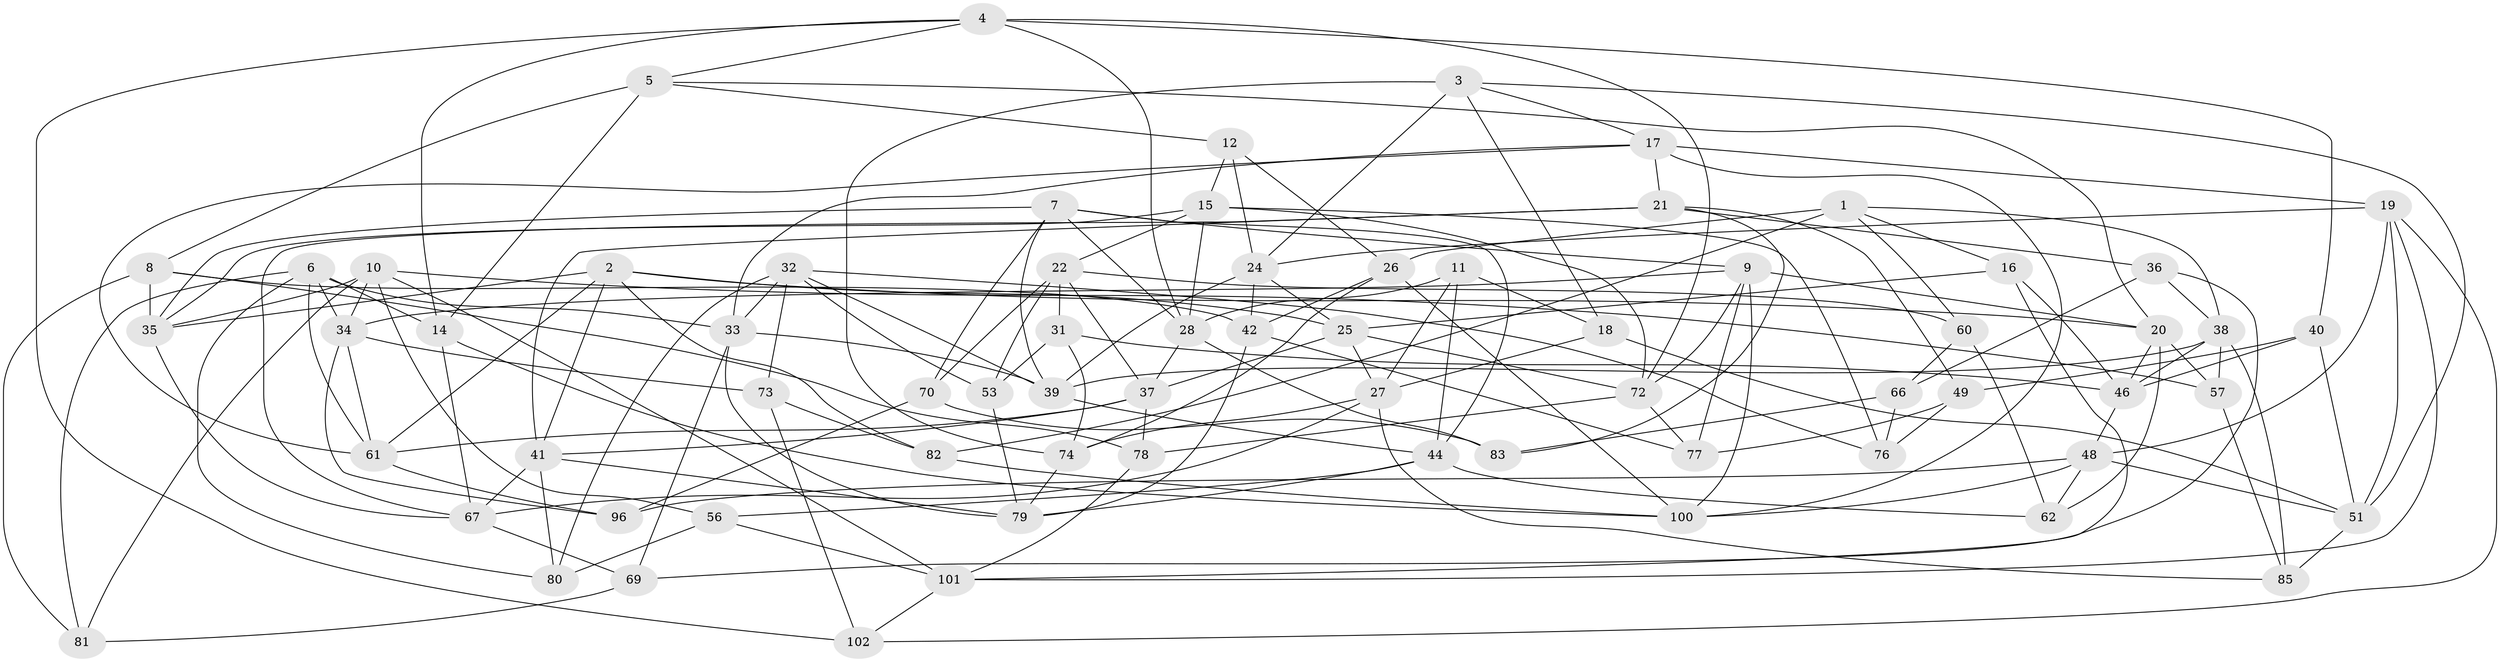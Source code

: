 // Generated by graph-tools (version 1.1) at 2025/24/03/03/25 07:24:25]
// undirected, 69 vertices, 176 edges
graph export_dot {
graph [start="1"]
  node [color=gray90,style=filled];
  1 [super="+52"];
  2 [super="+13"];
  3 [super="+110"];
  4 [super="+50"];
  5 [super="+29"];
  6 [super="+86"];
  7 [super="+64"];
  8 [super="+68"];
  9 [super="+30"];
  10 [super="+88"];
  11;
  12;
  14 [super="+43"];
  15 [super="+45"];
  16;
  17 [super="+84"];
  18;
  19 [super="+75"];
  20 [super="+23"];
  21 [super="+93"];
  22 [super="+90"];
  24 [super="+103"];
  25 [super="+65"];
  26 [super="+59"];
  27 [super="+107"];
  28 [super="+47"];
  31;
  32 [super="+104"];
  33 [super="+94"];
  34 [super="+58"];
  35 [super="+106"];
  36;
  37 [super="+55"];
  38 [super="+98"];
  39 [super="+105"];
  40;
  41 [super="+71"];
  42 [super="+54"];
  44 [super="+108"];
  46 [super="+89"];
  48 [super="+91"];
  49;
  51 [super="+63"];
  53;
  56;
  57;
  60;
  61 [super="+95"];
  62;
  66;
  67 [super="+92"];
  69;
  70;
  72 [super="+97"];
  73;
  74 [super="+87"];
  76;
  77;
  78;
  79 [super="+99"];
  80;
  81;
  82;
  83;
  85;
  96;
  100 [super="+111"];
  101 [super="+109"];
  102;
  1 -- 60;
  1 -- 16;
  1 -- 26 [weight=2];
  1 -- 82;
  1 -- 38;
  2 -- 82;
  2 -- 20;
  2 -- 35;
  2 -- 61;
  2 -- 41;
  2 -- 25;
  3 -- 24;
  3 -- 74 [weight=2];
  3 -- 17;
  3 -- 18;
  3 -- 51;
  4 -- 5;
  4 -- 102;
  4 -- 72;
  4 -- 40;
  4 -- 28;
  4 -- 14;
  5 -- 14 [weight=2];
  5 -- 20;
  5 -- 12;
  5 -- 8;
  6 -- 14;
  6 -- 33;
  6 -- 34;
  6 -- 80;
  6 -- 81;
  6 -- 61;
  7 -- 70;
  7 -- 44;
  7 -- 28;
  7 -- 35;
  7 -- 39;
  7 -- 9;
  8 -- 78;
  8 -- 81;
  8 -- 42 [weight=2];
  8 -- 35;
  9 -- 20;
  9 -- 100;
  9 -- 34;
  9 -- 72;
  9 -- 77;
  10 -- 56;
  10 -- 35;
  10 -- 34;
  10 -- 81;
  10 -- 57;
  10 -- 101;
  11 -- 27;
  11 -- 18;
  11 -- 28;
  11 -- 44;
  12 -- 26;
  12 -- 15;
  12 -- 24;
  14 -- 100;
  14 -- 67;
  15 -- 22;
  15 -- 28;
  15 -- 72;
  15 -- 35;
  15 -- 76;
  16 -- 46;
  16 -- 101;
  16 -- 25;
  17 -- 61;
  17 -- 21;
  17 -- 33;
  17 -- 100;
  17 -- 19;
  18 -- 27;
  18 -- 51;
  19 -- 102;
  19 -- 51;
  19 -- 101;
  19 -- 24;
  19 -- 48;
  20 -- 62;
  20 -- 57;
  20 -- 46;
  21 -- 83;
  21 -- 41;
  21 -- 49;
  21 -- 36;
  21 -- 67;
  22 -- 60;
  22 -- 37;
  22 -- 53;
  22 -- 70;
  22 -- 31;
  24 -- 42;
  24 -- 25;
  24 -- 39;
  25 -- 72;
  25 -- 27;
  25 -- 37;
  26 -- 42;
  26 -- 74;
  26 -- 100;
  27 -- 85;
  27 -- 74;
  27 -- 67;
  28 -- 37;
  28 -- 83;
  31 -- 53;
  31 -- 74;
  31 -- 46;
  32 -- 80;
  32 -- 73;
  32 -- 33;
  32 -- 76;
  32 -- 53;
  32 -- 39;
  33 -- 69;
  33 -- 79;
  33 -- 39;
  34 -- 96;
  34 -- 73;
  34 -- 61;
  35 -- 67;
  36 -- 66;
  36 -- 69;
  36 -- 38;
  37 -- 41;
  37 -- 78;
  37 -- 61;
  38 -- 85;
  38 -- 46;
  38 -- 57;
  38 -- 39;
  39 -- 44;
  40 -- 49;
  40 -- 46;
  40 -- 51;
  41 -- 80;
  41 -- 67;
  41 -- 79;
  42 -- 79;
  42 -- 77;
  44 -- 56;
  44 -- 62;
  44 -- 79;
  46 -- 48;
  48 -- 100;
  48 -- 62;
  48 -- 51;
  48 -- 96;
  49 -- 76;
  49 -- 77;
  51 -- 85;
  53 -- 79;
  56 -- 80;
  56 -- 101;
  57 -- 85;
  60 -- 62;
  60 -- 66;
  61 -- 96;
  66 -- 83;
  66 -- 76;
  67 -- 69;
  69 -- 81;
  70 -- 83;
  70 -- 96;
  72 -- 77;
  72 -- 78;
  73 -- 82;
  73 -- 102;
  74 -- 79;
  78 -- 101;
  82 -- 100;
  101 -- 102;
}
